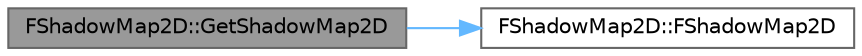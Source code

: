 digraph "FShadowMap2D::GetShadowMap2D"
{
 // INTERACTIVE_SVG=YES
 // LATEX_PDF_SIZE
  bgcolor="transparent";
  edge [fontname=Helvetica,fontsize=10,labelfontname=Helvetica,labelfontsize=10];
  node [fontname=Helvetica,fontsize=10,shape=box,height=0.2,width=0.4];
  rankdir="LR";
  Node1 [id="Node000001",label="FShadowMap2D::GetShadowMap2D",height=0.2,width=0.4,color="gray40", fillcolor="grey60", style="filled", fontcolor="black",tooltip=" "];
  Node1 -> Node2 [id="edge1_Node000001_Node000002",color="steelblue1",style="solid",tooltip=" "];
  Node2 [id="Node000002",label="FShadowMap2D::FShadowMap2D",height=0.2,width=0.4,color="grey40", fillcolor="white", style="filled",URL="$d5/dac/classFShadowMap2D.html#a30f67e20d075e092a596835c412c0e2f",tooltip=" "];
}
